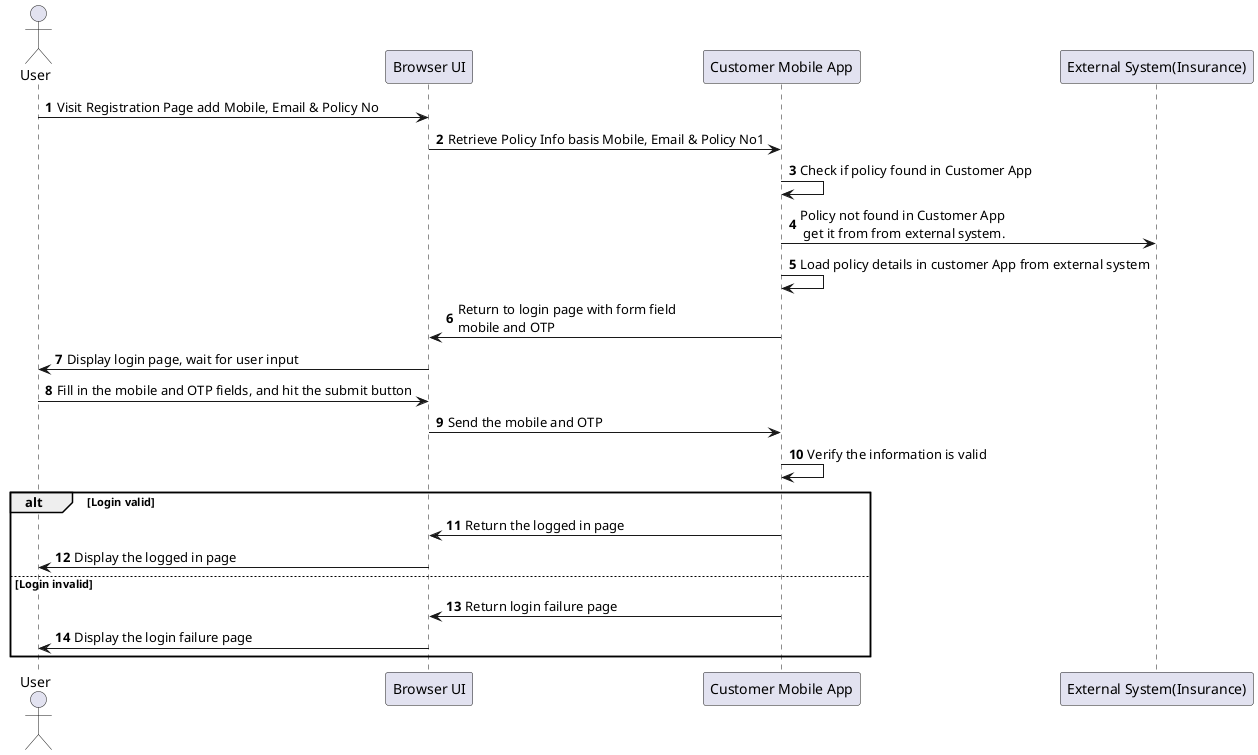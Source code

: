@startuml
autonumber



actor User as user
participant "Browser UI" as browser
participant "Customer Mobile App" as cusomer_app
participant "External System(Insurance)" as external_sys

user -> browser : Visit Registration Page add Mobile, Email & Policy No
browser -> cusomer_app : Retrieve Policy Info basis Mobile, Email & Policy No1
cusomer_app -> cusomer_app : Check if policy found in Customer App
cusomer_app -> external_sys : Policy not found in Customer App\n get it from from external system.
cusomer_app -> cusomer_app : Load policy details in customer App from external system
browser <- cusomer_app : Return to login page with form field \nmobile and OTP
user <- browser : Display login page, wait for user input
user -> browser : Fill in the mobile and OTP fields, and hit the submit button
browser -> cusomer_app : Send the mobile and OTP
cusomer_app -> cusomer_app : Verify the information is valid
alt Login valid
    browser <- cusomer_app : Return the logged in page
    user <- browser : Display the logged in page
else Login invalid
    browser <- cusomer_app : Return login failure page
    user <- browser : Display the login failure page
end
@enduml